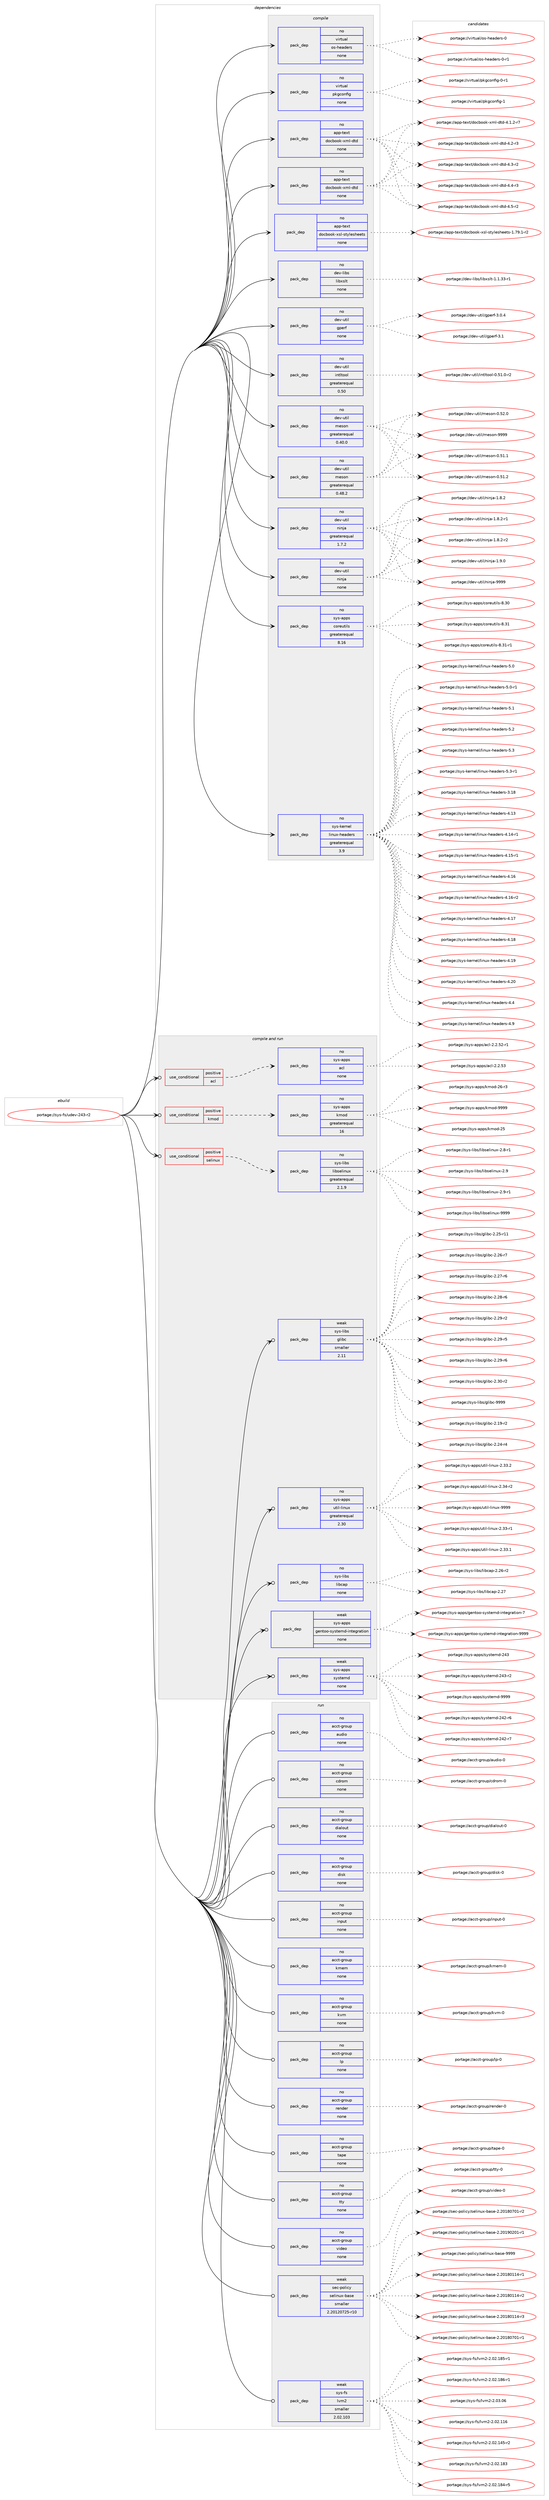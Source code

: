 digraph prolog {

# *************
# Graph options
# *************

newrank=true;
concentrate=true;
compound=true;
graph [rankdir=LR,fontname=Helvetica,fontsize=10,ranksep=1.5];#, ranksep=2.5, nodesep=0.2];
edge  [arrowhead=vee];
node  [fontname=Helvetica,fontsize=10];

# **********
# The ebuild
# **********

subgraph cluster_leftcol {
color=gray;
rank=same;
label=<<i>ebuild</i>>;
id [label="portage://sys-fs/udev-243-r2", color=red, width=4, href="../sys-fs/udev-243-r2.svg"];
}

# ****************
# The dependencies
# ****************

subgraph cluster_midcol {
color=gray;
label=<<i>dependencies</i>>;
subgraph cluster_compile {
fillcolor="#eeeeee";
style=filled;
label=<<i>compile</i>>;
subgraph pack316358 {
dependency426900 [label=<<TABLE BORDER="0" CELLBORDER="1" CELLSPACING="0" CELLPADDING="4" WIDTH="220"><TR><TD ROWSPAN="6" CELLPADDING="30">pack_dep</TD></TR><TR><TD WIDTH="110">no</TD></TR><TR><TD>app-text</TD></TR><TR><TD>docbook-xml-dtd</TD></TR><TR><TD>none</TD></TR><TR><TD></TD></TR></TABLE>>, shape=none, color=blue];
}
id:e -> dependency426900:w [weight=20,style="solid",arrowhead="vee"];
subgraph pack316359 {
dependency426901 [label=<<TABLE BORDER="0" CELLBORDER="1" CELLSPACING="0" CELLPADDING="4" WIDTH="220"><TR><TD ROWSPAN="6" CELLPADDING="30">pack_dep</TD></TR><TR><TD WIDTH="110">no</TD></TR><TR><TD>app-text</TD></TR><TR><TD>docbook-xml-dtd</TD></TR><TR><TD>none</TD></TR><TR><TD></TD></TR></TABLE>>, shape=none, color=blue];
}
id:e -> dependency426901:w [weight=20,style="solid",arrowhead="vee"];
subgraph pack316360 {
dependency426902 [label=<<TABLE BORDER="0" CELLBORDER="1" CELLSPACING="0" CELLPADDING="4" WIDTH="220"><TR><TD ROWSPAN="6" CELLPADDING="30">pack_dep</TD></TR><TR><TD WIDTH="110">no</TD></TR><TR><TD>app-text</TD></TR><TR><TD>docbook-xsl-stylesheets</TD></TR><TR><TD>none</TD></TR><TR><TD></TD></TR></TABLE>>, shape=none, color=blue];
}
id:e -> dependency426902:w [weight=20,style="solid",arrowhead="vee"];
subgraph pack316361 {
dependency426903 [label=<<TABLE BORDER="0" CELLBORDER="1" CELLSPACING="0" CELLPADDING="4" WIDTH="220"><TR><TD ROWSPAN="6" CELLPADDING="30">pack_dep</TD></TR><TR><TD WIDTH="110">no</TD></TR><TR><TD>dev-libs</TD></TR><TR><TD>libxslt</TD></TR><TR><TD>none</TD></TR><TR><TD></TD></TR></TABLE>>, shape=none, color=blue];
}
id:e -> dependency426903:w [weight=20,style="solid",arrowhead="vee"];
subgraph pack316362 {
dependency426904 [label=<<TABLE BORDER="0" CELLBORDER="1" CELLSPACING="0" CELLPADDING="4" WIDTH="220"><TR><TD ROWSPAN="6" CELLPADDING="30">pack_dep</TD></TR><TR><TD WIDTH="110">no</TD></TR><TR><TD>dev-util</TD></TR><TR><TD>gperf</TD></TR><TR><TD>none</TD></TR><TR><TD></TD></TR></TABLE>>, shape=none, color=blue];
}
id:e -> dependency426904:w [weight=20,style="solid",arrowhead="vee"];
subgraph pack316363 {
dependency426905 [label=<<TABLE BORDER="0" CELLBORDER="1" CELLSPACING="0" CELLPADDING="4" WIDTH="220"><TR><TD ROWSPAN="6" CELLPADDING="30">pack_dep</TD></TR><TR><TD WIDTH="110">no</TD></TR><TR><TD>dev-util</TD></TR><TR><TD>intltool</TD></TR><TR><TD>greaterequal</TD></TR><TR><TD>0.50</TD></TR></TABLE>>, shape=none, color=blue];
}
id:e -> dependency426905:w [weight=20,style="solid",arrowhead="vee"];
subgraph pack316364 {
dependency426906 [label=<<TABLE BORDER="0" CELLBORDER="1" CELLSPACING="0" CELLPADDING="4" WIDTH="220"><TR><TD ROWSPAN="6" CELLPADDING="30">pack_dep</TD></TR><TR><TD WIDTH="110">no</TD></TR><TR><TD>dev-util</TD></TR><TR><TD>meson</TD></TR><TR><TD>greaterequal</TD></TR><TR><TD>0.40.0</TD></TR></TABLE>>, shape=none, color=blue];
}
id:e -> dependency426906:w [weight=20,style="solid",arrowhead="vee"];
subgraph pack316365 {
dependency426907 [label=<<TABLE BORDER="0" CELLBORDER="1" CELLSPACING="0" CELLPADDING="4" WIDTH="220"><TR><TD ROWSPAN="6" CELLPADDING="30">pack_dep</TD></TR><TR><TD WIDTH="110">no</TD></TR><TR><TD>dev-util</TD></TR><TR><TD>meson</TD></TR><TR><TD>greaterequal</TD></TR><TR><TD>0.48.2</TD></TR></TABLE>>, shape=none, color=blue];
}
id:e -> dependency426907:w [weight=20,style="solid",arrowhead="vee"];
subgraph pack316366 {
dependency426908 [label=<<TABLE BORDER="0" CELLBORDER="1" CELLSPACING="0" CELLPADDING="4" WIDTH="220"><TR><TD ROWSPAN="6" CELLPADDING="30">pack_dep</TD></TR><TR><TD WIDTH="110">no</TD></TR><TR><TD>dev-util</TD></TR><TR><TD>ninja</TD></TR><TR><TD>greaterequal</TD></TR><TR><TD>1.7.2</TD></TR></TABLE>>, shape=none, color=blue];
}
id:e -> dependency426908:w [weight=20,style="solid",arrowhead="vee"];
subgraph pack316367 {
dependency426909 [label=<<TABLE BORDER="0" CELLBORDER="1" CELLSPACING="0" CELLPADDING="4" WIDTH="220"><TR><TD ROWSPAN="6" CELLPADDING="30">pack_dep</TD></TR><TR><TD WIDTH="110">no</TD></TR><TR><TD>dev-util</TD></TR><TR><TD>ninja</TD></TR><TR><TD>none</TD></TR><TR><TD></TD></TR></TABLE>>, shape=none, color=blue];
}
id:e -> dependency426909:w [weight=20,style="solid",arrowhead="vee"];
subgraph pack316368 {
dependency426910 [label=<<TABLE BORDER="0" CELLBORDER="1" CELLSPACING="0" CELLPADDING="4" WIDTH="220"><TR><TD ROWSPAN="6" CELLPADDING="30">pack_dep</TD></TR><TR><TD WIDTH="110">no</TD></TR><TR><TD>sys-apps</TD></TR><TR><TD>coreutils</TD></TR><TR><TD>greaterequal</TD></TR><TR><TD>8.16</TD></TR></TABLE>>, shape=none, color=blue];
}
id:e -> dependency426910:w [weight=20,style="solid",arrowhead="vee"];
subgraph pack316369 {
dependency426911 [label=<<TABLE BORDER="0" CELLBORDER="1" CELLSPACING="0" CELLPADDING="4" WIDTH="220"><TR><TD ROWSPAN="6" CELLPADDING="30">pack_dep</TD></TR><TR><TD WIDTH="110">no</TD></TR><TR><TD>sys-kernel</TD></TR><TR><TD>linux-headers</TD></TR><TR><TD>greaterequal</TD></TR><TR><TD>3.9</TD></TR></TABLE>>, shape=none, color=blue];
}
id:e -> dependency426911:w [weight=20,style="solid",arrowhead="vee"];
subgraph pack316370 {
dependency426912 [label=<<TABLE BORDER="0" CELLBORDER="1" CELLSPACING="0" CELLPADDING="4" WIDTH="220"><TR><TD ROWSPAN="6" CELLPADDING="30">pack_dep</TD></TR><TR><TD WIDTH="110">no</TD></TR><TR><TD>virtual</TD></TR><TR><TD>os-headers</TD></TR><TR><TD>none</TD></TR><TR><TD></TD></TR></TABLE>>, shape=none, color=blue];
}
id:e -> dependency426912:w [weight=20,style="solid",arrowhead="vee"];
subgraph pack316371 {
dependency426913 [label=<<TABLE BORDER="0" CELLBORDER="1" CELLSPACING="0" CELLPADDING="4" WIDTH="220"><TR><TD ROWSPAN="6" CELLPADDING="30">pack_dep</TD></TR><TR><TD WIDTH="110">no</TD></TR><TR><TD>virtual</TD></TR><TR><TD>pkgconfig</TD></TR><TR><TD>none</TD></TR><TR><TD></TD></TR></TABLE>>, shape=none, color=blue];
}
id:e -> dependency426913:w [weight=20,style="solid",arrowhead="vee"];
}
subgraph cluster_compileandrun {
fillcolor="#eeeeee";
style=filled;
label=<<i>compile and run</i>>;
subgraph cond103382 {
dependency426914 [label=<<TABLE BORDER="0" CELLBORDER="1" CELLSPACING="0" CELLPADDING="4"><TR><TD ROWSPAN="3" CELLPADDING="10">use_conditional</TD></TR><TR><TD>positive</TD></TR><TR><TD>acl</TD></TR></TABLE>>, shape=none, color=red];
subgraph pack316372 {
dependency426915 [label=<<TABLE BORDER="0" CELLBORDER="1" CELLSPACING="0" CELLPADDING="4" WIDTH="220"><TR><TD ROWSPAN="6" CELLPADDING="30">pack_dep</TD></TR><TR><TD WIDTH="110">no</TD></TR><TR><TD>sys-apps</TD></TR><TR><TD>acl</TD></TR><TR><TD>none</TD></TR><TR><TD></TD></TR></TABLE>>, shape=none, color=blue];
}
dependency426914:e -> dependency426915:w [weight=20,style="dashed",arrowhead="vee"];
}
id:e -> dependency426914:w [weight=20,style="solid",arrowhead="odotvee"];
subgraph cond103383 {
dependency426916 [label=<<TABLE BORDER="0" CELLBORDER="1" CELLSPACING="0" CELLPADDING="4"><TR><TD ROWSPAN="3" CELLPADDING="10">use_conditional</TD></TR><TR><TD>positive</TD></TR><TR><TD>kmod</TD></TR></TABLE>>, shape=none, color=red];
subgraph pack316373 {
dependency426917 [label=<<TABLE BORDER="0" CELLBORDER="1" CELLSPACING="0" CELLPADDING="4" WIDTH="220"><TR><TD ROWSPAN="6" CELLPADDING="30">pack_dep</TD></TR><TR><TD WIDTH="110">no</TD></TR><TR><TD>sys-apps</TD></TR><TR><TD>kmod</TD></TR><TR><TD>greaterequal</TD></TR><TR><TD>16</TD></TR></TABLE>>, shape=none, color=blue];
}
dependency426916:e -> dependency426917:w [weight=20,style="dashed",arrowhead="vee"];
}
id:e -> dependency426916:w [weight=20,style="solid",arrowhead="odotvee"];
subgraph cond103384 {
dependency426918 [label=<<TABLE BORDER="0" CELLBORDER="1" CELLSPACING="0" CELLPADDING="4"><TR><TD ROWSPAN="3" CELLPADDING="10">use_conditional</TD></TR><TR><TD>positive</TD></TR><TR><TD>selinux</TD></TR></TABLE>>, shape=none, color=red];
subgraph pack316374 {
dependency426919 [label=<<TABLE BORDER="0" CELLBORDER="1" CELLSPACING="0" CELLPADDING="4" WIDTH="220"><TR><TD ROWSPAN="6" CELLPADDING="30">pack_dep</TD></TR><TR><TD WIDTH="110">no</TD></TR><TR><TD>sys-libs</TD></TR><TR><TD>libselinux</TD></TR><TR><TD>greaterequal</TD></TR><TR><TD>2.1.9</TD></TR></TABLE>>, shape=none, color=blue];
}
dependency426918:e -> dependency426919:w [weight=20,style="dashed",arrowhead="vee"];
}
id:e -> dependency426918:w [weight=20,style="solid",arrowhead="odotvee"];
subgraph pack316375 {
dependency426920 [label=<<TABLE BORDER="0" CELLBORDER="1" CELLSPACING="0" CELLPADDING="4" WIDTH="220"><TR><TD ROWSPAN="6" CELLPADDING="30">pack_dep</TD></TR><TR><TD WIDTH="110">no</TD></TR><TR><TD>sys-apps</TD></TR><TR><TD>util-linux</TD></TR><TR><TD>greaterequal</TD></TR><TR><TD>2.30</TD></TR></TABLE>>, shape=none, color=blue];
}
id:e -> dependency426920:w [weight=20,style="solid",arrowhead="odotvee"];
subgraph pack316376 {
dependency426921 [label=<<TABLE BORDER="0" CELLBORDER="1" CELLSPACING="0" CELLPADDING="4" WIDTH="220"><TR><TD ROWSPAN="6" CELLPADDING="30">pack_dep</TD></TR><TR><TD WIDTH="110">no</TD></TR><TR><TD>sys-libs</TD></TR><TR><TD>libcap</TD></TR><TR><TD>none</TD></TR><TR><TD></TD></TR></TABLE>>, shape=none, color=blue];
}
id:e -> dependency426921:w [weight=20,style="solid",arrowhead="odotvee"];
subgraph pack316377 {
dependency426922 [label=<<TABLE BORDER="0" CELLBORDER="1" CELLSPACING="0" CELLPADDING="4" WIDTH="220"><TR><TD ROWSPAN="6" CELLPADDING="30">pack_dep</TD></TR><TR><TD WIDTH="110">weak</TD></TR><TR><TD>sys-apps</TD></TR><TR><TD>gentoo-systemd-integration</TD></TR><TR><TD>none</TD></TR><TR><TD></TD></TR></TABLE>>, shape=none, color=blue];
}
id:e -> dependency426922:w [weight=20,style="solid",arrowhead="odotvee"];
subgraph pack316378 {
dependency426923 [label=<<TABLE BORDER="0" CELLBORDER="1" CELLSPACING="0" CELLPADDING="4" WIDTH="220"><TR><TD ROWSPAN="6" CELLPADDING="30">pack_dep</TD></TR><TR><TD WIDTH="110">weak</TD></TR><TR><TD>sys-apps</TD></TR><TR><TD>systemd</TD></TR><TR><TD>none</TD></TR><TR><TD></TD></TR></TABLE>>, shape=none, color=blue];
}
id:e -> dependency426923:w [weight=20,style="solid",arrowhead="odotvee"];
subgraph pack316379 {
dependency426924 [label=<<TABLE BORDER="0" CELLBORDER="1" CELLSPACING="0" CELLPADDING="4" WIDTH="220"><TR><TD ROWSPAN="6" CELLPADDING="30">pack_dep</TD></TR><TR><TD WIDTH="110">weak</TD></TR><TR><TD>sys-libs</TD></TR><TR><TD>glibc</TD></TR><TR><TD>smaller</TD></TR><TR><TD>2.11</TD></TR></TABLE>>, shape=none, color=blue];
}
id:e -> dependency426924:w [weight=20,style="solid",arrowhead="odotvee"];
}
subgraph cluster_run {
fillcolor="#eeeeee";
style=filled;
label=<<i>run</i>>;
subgraph pack316380 {
dependency426925 [label=<<TABLE BORDER="0" CELLBORDER="1" CELLSPACING="0" CELLPADDING="4" WIDTH="220"><TR><TD ROWSPAN="6" CELLPADDING="30">pack_dep</TD></TR><TR><TD WIDTH="110">no</TD></TR><TR><TD>acct-group</TD></TR><TR><TD>audio</TD></TR><TR><TD>none</TD></TR><TR><TD></TD></TR></TABLE>>, shape=none, color=blue];
}
id:e -> dependency426925:w [weight=20,style="solid",arrowhead="odot"];
subgraph pack316381 {
dependency426926 [label=<<TABLE BORDER="0" CELLBORDER="1" CELLSPACING="0" CELLPADDING="4" WIDTH="220"><TR><TD ROWSPAN="6" CELLPADDING="30">pack_dep</TD></TR><TR><TD WIDTH="110">no</TD></TR><TR><TD>acct-group</TD></TR><TR><TD>cdrom</TD></TR><TR><TD>none</TD></TR><TR><TD></TD></TR></TABLE>>, shape=none, color=blue];
}
id:e -> dependency426926:w [weight=20,style="solid",arrowhead="odot"];
subgraph pack316382 {
dependency426927 [label=<<TABLE BORDER="0" CELLBORDER="1" CELLSPACING="0" CELLPADDING="4" WIDTH="220"><TR><TD ROWSPAN="6" CELLPADDING="30">pack_dep</TD></TR><TR><TD WIDTH="110">no</TD></TR><TR><TD>acct-group</TD></TR><TR><TD>dialout</TD></TR><TR><TD>none</TD></TR><TR><TD></TD></TR></TABLE>>, shape=none, color=blue];
}
id:e -> dependency426927:w [weight=20,style="solid",arrowhead="odot"];
subgraph pack316383 {
dependency426928 [label=<<TABLE BORDER="0" CELLBORDER="1" CELLSPACING="0" CELLPADDING="4" WIDTH="220"><TR><TD ROWSPAN="6" CELLPADDING="30">pack_dep</TD></TR><TR><TD WIDTH="110">no</TD></TR><TR><TD>acct-group</TD></TR><TR><TD>disk</TD></TR><TR><TD>none</TD></TR><TR><TD></TD></TR></TABLE>>, shape=none, color=blue];
}
id:e -> dependency426928:w [weight=20,style="solid",arrowhead="odot"];
subgraph pack316384 {
dependency426929 [label=<<TABLE BORDER="0" CELLBORDER="1" CELLSPACING="0" CELLPADDING="4" WIDTH="220"><TR><TD ROWSPAN="6" CELLPADDING="30">pack_dep</TD></TR><TR><TD WIDTH="110">no</TD></TR><TR><TD>acct-group</TD></TR><TR><TD>input</TD></TR><TR><TD>none</TD></TR><TR><TD></TD></TR></TABLE>>, shape=none, color=blue];
}
id:e -> dependency426929:w [weight=20,style="solid",arrowhead="odot"];
subgraph pack316385 {
dependency426930 [label=<<TABLE BORDER="0" CELLBORDER="1" CELLSPACING="0" CELLPADDING="4" WIDTH="220"><TR><TD ROWSPAN="6" CELLPADDING="30">pack_dep</TD></TR><TR><TD WIDTH="110">no</TD></TR><TR><TD>acct-group</TD></TR><TR><TD>kmem</TD></TR><TR><TD>none</TD></TR><TR><TD></TD></TR></TABLE>>, shape=none, color=blue];
}
id:e -> dependency426930:w [weight=20,style="solid",arrowhead="odot"];
subgraph pack316386 {
dependency426931 [label=<<TABLE BORDER="0" CELLBORDER="1" CELLSPACING="0" CELLPADDING="4" WIDTH="220"><TR><TD ROWSPAN="6" CELLPADDING="30">pack_dep</TD></TR><TR><TD WIDTH="110">no</TD></TR><TR><TD>acct-group</TD></TR><TR><TD>kvm</TD></TR><TR><TD>none</TD></TR><TR><TD></TD></TR></TABLE>>, shape=none, color=blue];
}
id:e -> dependency426931:w [weight=20,style="solid",arrowhead="odot"];
subgraph pack316387 {
dependency426932 [label=<<TABLE BORDER="0" CELLBORDER="1" CELLSPACING="0" CELLPADDING="4" WIDTH="220"><TR><TD ROWSPAN="6" CELLPADDING="30">pack_dep</TD></TR><TR><TD WIDTH="110">no</TD></TR><TR><TD>acct-group</TD></TR><TR><TD>lp</TD></TR><TR><TD>none</TD></TR><TR><TD></TD></TR></TABLE>>, shape=none, color=blue];
}
id:e -> dependency426932:w [weight=20,style="solid",arrowhead="odot"];
subgraph pack316388 {
dependency426933 [label=<<TABLE BORDER="0" CELLBORDER="1" CELLSPACING="0" CELLPADDING="4" WIDTH="220"><TR><TD ROWSPAN="6" CELLPADDING="30">pack_dep</TD></TR><TR><TD WIDTH="110">no</TD></TR><TR><TD>acct-group</TD></TR><TR><TD>render</TD></TR><TR><TD>none</TD></TR><TR><TD></TD></TR></TABLE>>, shape=none, color=blue];
}
id:e -> dependency426933:w [weight=20,style="solid",arrowhead="odot"];
subgraph pack316389 {
dependency426934 [label=<<TABLE BORDER="0" CELLBORDER="1" CELLSPACING="0" CELLPADDING="4" WIDTH="220"><TR><TD ROWSPAN="6" CELLPADDING="30">pack_dep</TD></TR><TR><TD WIDTH="110">no</TD></TR><TR><TD>acct-group</TD></TR><TR><TD>tape</TD></TR><TR><TD>none</TD></TR><TR><TD></TD></TR></TABLE>>, shape=none, color=blue];
}
id:e -> dependency426934:w [weight=20,style="solid",arrowhead="odot"];
subgraph pack316390 {
dependency426935 [label=<<TABLE BORDER="0" CELLBORDER="1" CELLSPACING="0" CELLPADDING="4" WIDTH="220"><TR><TD ROWSPAN="6" CELLPADDING="30">pack_dep</TD></TR><TR><TD WIDTH="110">no</TD></TR><TR><TD>acct-group</TD></TR><TR><TD>tty</TD></TR><TR><TD>none</TD></TR><TR><TD></TD></TR></TABLE>>, shape=none, color=blue];
}
id:e -> dependency426935:w [weight=20,style="solid",arrowhead="odot"];
subgraph pack316391 {
dependency426936 [label=<<TABLE BORDER="0" CELLBORDER="1" CELLSPACING="0" CELLPADDING="4" WIDTH="220"><TR><TD ROWSPAN="6" CELLPADDING="30">pack_dep</TD></TR><TR><TD WIDTH="110">no</TD></TR><TR><TD>acct-group</TD></TR><TR><TD>video</TD></TR><TR><TD>none</TD></TR><TR><TD></TD></TR></TABLE>>, shape=none, color=blue];
}
id:e -> dependency426936:w [weight=20,style="solid",arrowhead="odot"];
subgraph pack316392 {
dependency426937 [label=<<TABLE BORDER="0" CELLBORDER="1" CELLSPACING="0" CELLPADDING="4" WIDTH="220"><TR><TD ROWSPAN="6" CELLPADDING="30">pack_dep</TD></TR><TR><TD WIDTH="110">weak</TD></TR><TR><TD>sec-policy</TD></TR><TR><TD>selinux-base</TD></TR><TR><TD>smaller</TD></TR><TR><TD>2.20120725-r10</TD></TR></TABLE>>, shape=none, color=blue];
}
id:e -> dependency426937:w [weight=20,style="solid",arrowhead="odot"];
subgraph pack316393 {
dependency426938 [label=<<TABLE BORDER="0" CELLBORDER="1" CELLSPACING="0" CELLPADDING="4" WIDTH="220"><TR><TD ROWSPAN="6" CELLPADDING="30">pack_dep</TD></TR><TR><TD WIDTH="110">weak</TD></TR><TR><TD>sys-fs</TD></TR><TR><TD>lvm2</TD></TR><TR><TD>smaller</TD></TR><TR><TD>2.02.103</TD></TR></TABLE>>, shape=none, color=blue];
}
id:e -> dependency426938:w [weight=20,style="solid",arrowhead="odot"];
}
}

# **************
# The candidates
# **************

subgraph cluster_choices {
rank=same;
color=gray;
label=<<i>candidates</i>>;

subgraph choice316358 {
color=black;
nodesep=1;
choiceportage971121124511610112011647100111999811111110745120109108451001161004552464946504511455 [label="portage://app-text/docbook-xml-dtd-4.1.2-r7", color=red, width=4,href="../app-text/docbook-xml-dtd-4.1.2-r7.svg"];
choiceportage97112112451161011201164710011199981111111074512010910845100116100455246504511451 [label="portage://app-text/docbook-xml-dtd-4.2-r3", color=red, width=4,href="../app-text/docbook-xml-dtd-4.2-r3.svg"];
choiceportage97112112451161011201164710011199981111111074512010910845100116100455246514511450 [label="portage://app-text/docbook-xml-dtd-4.3-r2", color=red, width=4,href="../app-text/docbook-xml-dtd-4.3-r2.svg"];
choiceportage97112112451161011201164710011199981111111074512010910845100116100455246524511451 [label="portage://app-text/docbook-xml-dtd-4.4-r3", color=red, width=4,href="../app-text/docbook-xml-dtd-4.4-r3.svg"];
choiceportage97112112451161011201164710011199981111111074512010910845100116100455246534511450 [label="portage://app-text/docbook-xml-dtd-4.5-r2", color=red, width=4,href="../app-text/docbook-xml-dtd-4.5-r2.svg"];
dependency426900:e -> choiceportage971121124511610112011647100111999811111110745120109108451001161004552464946504511455:w [style=dotted,weight="100"];
dependency426900:e -> choiceportage97112112451161011201164710011199981111111074512010910845100116100455246504511451:w [style=dotted,weight="100"];
dependency426900:e -> choiceportage97112112451161011201164710011199981111111074512010910845100116100455246514511450:w [style=dotted,weight="100"];
dependency426900:e -> choiceportage97112112451161011201164710011199981111111074512010910845100116100455246524511451:w [style=dotted,weight="100"];
dependency426900:e -> choiceportage97112112451161011201164710011199981111111074512010910845100116100455246534511450:w [style=dotted,weight="100"];
}
subgraph choice316359 {
color=black;
nodesep=1;
choiceportage971121124511610112011647100111999811111110745120109108451001161004552464946504511455 [label="portage://app-text/docbook-xml-dtd-4.1.2-r7", color=red, width=4,href="../app-text/docbook-xml-dtd-4.1.2-r7.svg"];
choiceportage97112112451161011201164710011199981111111074512010910845100116100455246504511451 [label="portage://app-text/docbook-xml-dtd-4.2-r3", color=red, width=4,href="../app-text/docbook-xml-dtd-4.2-r3.svg"];
choiceportage97112112451161011201164710011199981111111074512010910845100116100455246514511450 [label="portage://app-text/docbook-xml-dtd-4.3-r2", color=red, width=4,href="../app-text/docbook-xml-dtd-4.3-r2.svg"];
choiceportage97112112451161011201164710011199981111111074512010910845100116100455246524511451 [label="portage://app-text/docbook-xml-dtd-4.4-r3", color=red, width=4,href="../app-text/docbook-xml-dtd-4.4-r3.svg"];
choiceportage97112112451161011201164710011199981111111074512010910845100116100455246534511450 [label="portage://app-text/docbook-xml-dtd-4.5-r2", color=red, width=4,href="../app-text/docbook-xml-dtd-4.5-r2.svg"];
dependency426901:e -> choiceportage971121124511610112011647100111999811111110745120109108451001161004552464946504511455:w [style=dotted,weight="100"];
dependency426901:e -> choiceportage97112112451161011201164710011199981111111074512010910845100116100455246504511451:w [style=dotted,weight="100"];
dependency426901:e -> choiceportage97112112451161011201164710011199981111111074512010910845100116100455246514511450:w [style=dotted,weight="100"];
dependency426901:e -> choiceportage97112112451161011201164710011199981111111074512010910845100116100455246524511451:w [style=dotted,weight="100"];
dependency426901:e -> choiceportage97112112451161011201164710011199981111111074512010910845100116100455246534511450:w [style=dotted,weight="100"];
}
subgraph choice316360 {
color=black;
nodesep=1;
choiceportage97112112451161011201164710011199981111111074512011510845115116121108101115104101101116115454946555746494511450 [label="portage://app-text/docbook-xsl-stylesheets-1.79.1-r2", color=red, width=4,href="../app-text/docbook-xsl-stylesheets-1.79.1-r2.svg"];
dependency426902:e -> choiceportage97112112451161011201164710011199981111111074512011510845115116121108101115104101101116115454946555746494511450:w [style=dotted,weight="100"];
}
subgraph choice316361 {
color=black;
nodesep=1;
choiceportage10010111845108105981154710810598120115108116454946494651514511449 [label="portage://dev-libs/libxslt-1.1.33-r1", color=red, width=4,href="../dev-libs/libxslt-1.1.33-r1.svg"];
dependency426903:e -> choiceportage10010111845108105981154710810598120115108116454946494651514511449:w [style=dotted,weight="100"];
}
subgraph choice316362 {
color=black;
nodesep=1;
choiceportage1001011184511711610510847103112101114102455146484652 [label="portage://dev-util/gperf-3.0.4", color=red, width=4,href="../dev-util/gperf-3.0.4.svg"];
choiceportage100101118451171161051084710311210111410245514649 [label="portage://dev-util/gperf-3.1", color=red, width=4,href="../dev-util/gperf-3.1.svg"];
dependency426904:e -> choiceportage1001011184511711610510847103112101114102455146484652:w [style=dotted,weight="100"];
dependency426904:e -> choiceportage100101118451171161051084710311210111410245514649:w [style=dotted,weight="100"];
}
subgraph choice316363 {
color=black;
nodesep=1;
choiceportage1001011184511711610510847105110116108116111111108454846534946484511450 [label="portage://dev-util/intltool-0.51.0-r2", color=red, width=4,href="../dev-util/intltool-0.51.0-r2.svg"];
dependency426905:e -> choiceportage1001011184511711610510847105110116108116111111108454846534946484511450:w [style=dotted,weight="100"];
}
subgraph choice316364 {
color=black;
nodesep=1;
choiceportage100101118451171161051084710910111511111045484653494649 [label="portage://dev-util/meson-0.51.1", color=red, width=4,href="../dev-util/meson-0.51.1.svg"];
choiceportage100101118451171161051084710910111511111045484653494650 [label="portage://dev-util/meson-0.51.2", color=red, width=4,href="../dev-util/meson-0.51.2.svg"];
choiceportage100101118451171161051084710910111511111045484653504648 [label="portage://dev-util/meson-0.52.0", color=red, width=4,href="../dev-util/meson-0.52.0.svg"];
choiceportage10010111845117116105108471091011151111104557575757 [label="portage://dev-util/meson-9999", color=red, width=4,href="../dev-util/meson-9999.svg"];
dependency426906:e -> choiceportage100101118451171161051084710910111511111045484653494649:w [style=dotted,weight="100"];
dependency426906:e -> choiceportage100101118451171161051084710910111511111045484653494650:w [style=dotted,weight="100"];
dependency426906:e -> choiceportage100101118451171161051084710910111511111045484653504648:w [style=dotted,weight="100"];
dependency426906:e -> choiceportage10010111845117116105108471091011151111104557575757:w [style=dotted,weight="100"];
}
subgraph choice316365 {
color=black;
nodesep=1;
choiceportage100101118451171161051084710910111511111045484653494649 [label="portage://dev-util/meson-0.51.1", color=red, width=4,href="../dev-util/meson-0.51.1.svg"];
choiceportage100101118451171161051084710910111511111045484653494650 [label="portage://dev-util/meson-0.51.2", color=red, width=4,href="../dev-util/meson-0.51.2.svg"];
choiceportage100101118451171161051084710910111511111045484653504648 [label="portage://dev-util/meson-0.52.0", color=red, width=4,href="../dev-util/meson-0.52.0.svg"];
choiceportage10010111845117116105108471091011151111104557575757 [label="portage://dev-util/meson-9999", color=red, width=4,href="../dev-util/meson-9999.svg"];
dependency426907:e -> choiceportage100101118451171161051084710910111511111045484653494649:w [style=dotted,weight="100"];
dependency426907:e -> choiceportage100101118451171161051084710910111511111045484653494650:w [style=dotted,weight="100"];
dependency426907:e -> choiceportage100101118451171161051084710910111511111045484653504648:w [style=dotted,weight="100"];
dependency426907:e -> choiceportage10010111845117116105108471091011151111104557575757:w [style=dotted,weight="100"];
}
subgraph choice316366 {
color=black;
nodesep=1;
choiceportage100101118451171161051084711010511010697454946564650 [label="portage://dev-util/ninja-1.8.2", color=red, width=4,href="../dev-util/ninja-1.8.2.svg"];
choiceportage1001011184511711610510847110105110106974549465646504511449 [label="portage://dev-util/ninja-1.8.2-r1", color=red, width=4,href="../dev-util/ninja-1.8.2-r1.svg"];
choiceportage1001011184511711610510847110105110106974549465646504511450 [label="portage://dev-util/ninja-1.8.2-r2", color=red, width=4,href="../dev-util/ninja-1.8.2-r2.svg"];
choiceportage100101118451171161051084711010511010697454946574648 [label="portage://dev-util/ninja-1.9.0", color=red, width=4,href="../dev-util/ninja-1.9.0.svg"];
choiceportage1001011184511711610510847110105110106974557575757 [label="portage://dev-util/ninja-9999", color=red, width=4,href="../dev-util/ninja-9999.svg"];
dependency426908:e -> choiceportage100101118451171161051084711010511010697454946564650:w [style=dotted,weight="100"];
dependency426908:e -> choiceportage1001011184511711610510847110105110106974549465646504511449:w [style=dotted,weight="100"];
dependency426908:e -> choiceportage1001011184511711610510847110105110106974549465646504511450:w [style=dotted,weight="100"];
dependency426908:e -> choiceportage100101118451171161051084711010511010697454946574648:w [style=dotted,weight="100"];
dependency426908:e -> choiceportage1001011184511711610510847110105110106974557575757:w [style=dotted,weight="100"];
}
subgraph choice316367 {
color=black;
nodesep=1;
choiceportage100101118451171161051084711010511010697454946564650 [label="portage://dev-util/ninja-1.8.2", color=red, width=4,href="../dev-util/ninja-1.8.2.svg"];
choiceportage1001011184511711610510847110105110106974549465646504511449 [label="portage://dev-util/ninja-1.8.2-r1", color=red, width=4,href="../dev-util/ninja-1.8.2-r1.svg"];
choiceportage1001011184511711610510847110105110106974549465646504511450 [label="portage://dev-util/ninja-1.8.2-r2", color=red, width=4,href="../dev-util/ninja-1.8.2-r2.svg"];
choiceportage100101118451171161051084711010511010697454946574648 [label="portage://dev-util/ninja-1.9.0", color=red, width=4,href="../dev-util/ninja-1.9.0.svg"];
choiceportage1001011184511711610510847110105110106974557575757 [label="portage://dev-util/ninja-9999", color=red, width=4,href="../dev-util/ninja-9999.svg"];
dependency426909:e -> choiceportage100101118451171161051084711010511010697454946564650:w [style=dotted,weight="100"];
dependency426909:e -> choiceportage1001011184511711610510847110105110106974549465646504511449:w [style=dotted,weight="100"];
dependency426909:e -> choiceportage1001011184511711610510847110105110106974549465646504511450:w [style=dotted,weight="100"];
dependency426909:e -> choiceportage100101118451171161051084711010511010697454946574648:w [style=dotted,weight="100"];
dependency426909:e -> choiceportage1001011184511711610510847110105110106974557575757:w [style=dotted,weight="100"];
}
subgraph choice316368 {
color=black;
nodesep=1;
choiceportage115121115459711211211547991111141011171161051081154556465148 [label="portage://sys-apps/coreutils-8.30", color=red, width=4,href="../sys-apps/coreutils-8.30.svg"];
choiceportage115121115459711211211547991111141011171161051081154556465149 [label="portage://sys-apps/coreutils-8.31", color=red, width=4,href="../sys-apps/coreutils-8.31.svg"];
choiceportage1151211154597112112115479911111410111711610510811545564651494511449 [label="portage://sys-apps/coreutils-8.31-r1", color=red, width=4,href="../sys-apps/coreutils-8.31-r1.svg"];
dependency426910:e -> choiceportage115121115459711211211547991111141011171161051081154556465148:w [style=dotted,weight="100"];
dependency426910:e -> choiceportage115121115459711211211547991111141011171161051081154556465149:w [style=dotted,weight="100"];
dependency426910:e -> choiceportage1151211154597112112115479911111410111711610510811545564651494511449:w [style=dotted,weight="100"];
}
subgraph choice316369 {
color=black;
nodesep=1;
choiceportage115121115451071011141101011084710810511011712045104101971001011141154551464956 [label="portage://sys-kernel/linux-headers-3.18", color=red, width=4,href="../sys-kernel/linux-headers-3.18.svg"];
choiceportage115121115451071011141101011084710810511011712045104101971001011141154552464951 [label="portage://sys-kernel/linux-headers-4.13", color=red, width=4,href="../sys-kernel/linux-headers-4.13.svg"];
choiceportage1151211154510710111411010110847108105110117120451041019710010111411545524649524511449 [label="portage://sys-kernel/linux-headers-4.14-r1", color=red, width=4,href="../sys-kernel/linux-headers-4.14-r1.svg"];
choiceportage1151211154510710111411010110847108105110117120451041019710010111411545524649534511449 [label="portage://sys-kernel/linux-headers-4.15-r1", color=red, width=4,href="../sys-kernel/linux-headers-4.15-r1.svg"];
choiceportage115121115451071011141101011084710810511011712045104101971001011141154552464954 [label="portage://sys-kernel/linux-headers-4.16", color=red, width=4,href="../sys-kernel/linux-headers-4.16.svg"];
choiceportage1151211154510710111411010110847108105110117120451041019710010111411545524649544511450 [label="portage://sys-kernel/linux-headers-4.16-r2", color=red, width=4,href="../sys-kernel/linux-headers-4.16-r2.svg"];
choiceportage115121115451071011141101011084710810511011712045104101971001011141154552464955 [label="portage://sys-kernel/linux-headers-4.17", color=red, width=4,href="../sys-kernel/linux-headers-4.17.svg"];
choiceportage115121115451071011141101011084710810511011712045104101971001011141154552464956 [label="portage://sys-kernel/linux-headers-4.18", color=red, width=4,href="../sys-kernel/linux-headers-4.18.svg"];
choiceportage115121115451071011141101011084710810511011712045104101971001011141154552464957 [label="portage://sys-kernel/linux-headers-4.19", color=red, width=4,href="../sys-kernel/linux-headers-4.19.svg"];
choiceportage115121115451071011141101011084710810511011712045104101971001011141154552465048 [label="portage://sys-kernel/linux-headers-4.20", color=red, width=4,href="../sys-kernel/linux-headers-4.20.svg"];
choiceportage1151211154510710111411010110847108105110117120451041019710010111411545524652 [label="portage://sys-kernel/linux-headers-4.4", color=red, width=4,href="../sys-kernel/linux-headers-4.4.svg"];
choiceportage1151211154510710111411010110847108105110117120451041019710010111411545524657 [label="portage://sys-kernel/linux-headers-4.9", color=red, width=4,href="../sys-kernel/linux-headers-4.9.svg"];
choiceportage1151211154510710111411010110847108105110117120451041019710010111411545534648 [label="portage://sys-kernel/linux-headers-5.0", color=red, width=4,href="../sys-kernel/linux-headers-5.0.svg"];
choiceportage11512111545107101114110101108471081051101171204510410197100101114115455346484511449 [label="portage://sys-kernel/linux-headers-5.0-r1", color=red, width=4,href="../sys-kernel/linux-headers-5.0-r1.svg"];
choiceportage1151211154510710111411010110847108105110117120451041019710010111411545534649 [label="portage://sys-kernel/linux-headers-5.1", color=red, width=4,href="../sys-kernel/linux-headers-5.1.svg"];
choiceportage1151211154510710111411010110847108105110117120451041019710010111411545534650 [label="portage://sys-kernel/linux-headers-5.2", color=red, width=4,href="../sys-kernel/linux-headers-5.2.svg"];
choiceportage1151211154510710111411010110847108105110117120451041019710010111411545534651 [label="portage://sys-kernel/linux-headers-5.3", color=red, width=4,href="../sys-kernel/linux-headers-5.3.svg"];
choiceportage11512111545107101114110101108471081051101171204510410197100101114115455346514511449 [label="portage://sys-kernel/linux-headers-5.3-r1", color=red, width=4,href="../sys-kernel/linux-headers-5.3-r1.svg"];
dependency426911:e -> choiceportage115121115451071011141101011084710810511011712045104101971001011141154551464956:w [style=dotted,weight="100"];
dependency426911:e -> choiceportage115121115451071011141101011084710810511011712045104101971001011141154552464951:w [style=dotted,weight="100"];
dependency426911:e -> choiceportage1151211154510710111411010110847108105110117120451041019710010111411545524649524511449:w [style=dotted,weight="100"];
dependency426911:e -> choiceportage1151211154510710111411010110847108105110117120451041019710010111411545524649534511449:w [style=dotted,weight="100"];
dependency426911:e -> choiceportage115121115451071011141101011084710810511011712045104101971001011141154552464954:w [style=dotted,weight="100"];
dependency426911:e -> choiceportage1151211154510710111411010110847108105110117120451041019710010111411545524649544511450:w [style=dotted,weight="100"];
dependency426911:e -> choiceportage115121115451071011141101011084710810511011712045104101971001011141154552464955:w [style=dotted,weight="100"];
dependency426911:e -> choiceportage115121115451071011141101011084710810511011712045104101971001011141154552464956:w [style=dotted,weight="100"];
dependency426911:e -> choiceportage115121115451071011141101011084710810511011712045104101971001011141154552464957:w [style=dotted,weight="100"];
dependency426911:e -> choiceportage115121115451071011141101011084710810511011712045104101971001011141154552465048:w [style=dotted,weight="100"];
dependency426911:e -> choiceportage1151211154510710111411010110847108105110117120451041019710010111411545524652:w [style=dotted,weight="100"];
dependency426911:e -> choiceportage1151211154510710111411010110847108105110117120451041019710010111411545524657:w [style=dotted,weight="100"];
dependency426911:e -> choiceportage1151211154510710111411010110847108105110117120451041019710010111411545534648:w [style=dotted,weight="100"];
dependency426911:e -> choiceportage11512111545107101114110101108471081051101171204510410197100101114115455346484511449:w [style=dotted,weight="100"];
dependency426911:e -> choiceportage1151211154510710111411010110847108105110117120451041019710010111411545534649:w [style=dotted,weight="100"];
dependency426911:e -> choiceportage1151211154510710111411010110847108105110117120451041019710010111411545534650:w [style=dotted,weight="100"];
dependency426911:e -> choiceportage1151211154510710111411010110847108105110117120451041019710010111411545534651:w [style=dotted,weight="100"];
dependency426911:e -> choiceportage11512111545107101114110101108471081051101171204510410197100101114115455346514511449:w [style=dotted,weight="100"];
}
subgraph choice316370 {
color=black;
nodesep=1;
choiceportage118105114116117971084711111545104101971001011141154548 [label="portage://virtual/os-headers-0", color=red, width=4,href="../virtual/os-headers-0.svg"];
choiceportage1181051141161179710847111115451041019710010111411545484511449 [label="portage://virtual/os-headers-0-r1", color=red, width=4,href="../virtual/os-headers-0-r1.svg"];
dependency426912:e -> choiceportage118105114116117971084711111545104101971001011141154548:w [style=dotted,weight="100"];
dependency426912:e -> choiceportage1181051141161179710847111115451041019710010111411545484511449:w [style=dotted,weight="100"];
}
subgraph choice316371 {
color=black;
nodesep=1;
choiceportage11810511411611797108471121071039911111010210510345484511449 [label="portage://virtual/pkgconfig-0-r1", color=red, width=4,href="../virtual/pkgconfig-0-r1.svg"];
choiceportage1181051141161179710847112107103991111101021051034549 [label="portage://virtual/pkgconfig-1", color=red, width=4,href="../virtual/pkgconfig-1.svg"];
dependency426913:e -> choiceportage11810511411611797108471121071039911111010210510345484511449:w [style=dotted,weight="100"];
dependency426913:e -> choiceportage1181051141161179710847112107103991111101021051034549:w [style=dotted,weight="100"];
}
subgraph choice316372 {
color=black;
nodesep=1;
choiceportage1151211154597112112115479799108455046504653504511449 [label="portage://sys-apps/acl-2.2.52-r1", color=red, width=4,href="../sys-apps/acl-2.2.52-r1.svg"];
choiceportage115121115459711211211547979910845504650465351 [label="portage://sys-apps/acl-2.2.53", color=red, width=4,href="../sys-apps/acl-2.2.53.svg"];
dependency426915:e -> choiceportage1151211154597112112115479799108455046504653504511449:w [style=dotted,weight="100"];
dependency426915:e -> choiceportage115121115459711211211547979910845504650465351:w [style=dotted,weight="100"];
}
subgraph choice316373 {
color=black;
nodesep=1;
choiceportage115121115459711211211547107109111100455053 [label="portage://sys-apps/kmod-25", color=red, width=4,href="../sys-apps/kmod-25.svg"];
choiceportage1151211154597112112115471071091111004550544511451 [label="portage://sys-apps/kmod-26-r3", color=red, width=4,href="../sys-apps/kmod-26-r3.svg"];
choiceportage1151211154597112112115471071091111004557575757 [label="portage://sys-apps/kmod-9999", color=red, width=4,href="../sys-apps/kmod-9999.svg"];
dependency426917:e -> choiceportage115121115459711211211547107109111100455053:w [style=dotted,weight="100"];
dependency426917:e -> choiceportage1151211154597112112115471071091111004550544511451:w [style=dotted,weight="100"];
dependency426917:e -> choiceportage1151211154597112112115471071091111004557575757:w [style=dotted,weight="100"];
}
subgraph choice316374 {
color=black;
nodesep=1;
choiceportage11512111545108105981154710810598115101108105110117120455046564511449 [label="portage://sys-libs/libselinux-2.8-r1", color=red, width=4,href="../sys-libs/libselinux-2.8-r1.svg"];
choiceportage1151211154510810598115471081059811510110810511011712045504657 [label="portage://sys-libs/libselinux-2.9", color=red, width=4,href="../sys-libs/libselinux-2.9.svg"];
choiceportage11512111545108105981154710810598115101108105110117120455046574511449 [label="portage://sys-libs/libselinux-2.9-r1", color=red, width=4,href="../sys-libs/libselinux-2.9-r1.svg"];
choiceportage115121115451081059811547108105981151011081051101171204557575757 [label="portage://sys-libs/libselinux-9999", color=red, width=4,href="../sys-libs/libselinux-9999.svg"];
dependency426919:e -> choiceportage11512111545108105981154710810598115101108105110117120455046564511449:w [style=dotted,weight="100"];
dependency426919:e -> choiceportage1151211154510810598115471081059811510110810511011712045504657:w [style=dotted,weight="100"];
dependency426919:e -> choiceportage11512111545108105981154710810598115101108105110117120455046574511449:w [style=dotted,weight="100"];
dependency426919:e -> choiceportage115121115451081059811547108105981151011081051101171204557575757:w [style=dotted,weight="100"];
}
subgraph choice316375 {
color=black;
nodesep=1;
choiceportage1151211154597112112115471171161051084510810511011712045504651514511449 [label="portage://sys-apps/util-linux-2.33-r1", color=red, width=4,href="../sys-apps/util-linux-2.33-r1.svg"];
choiceportage1151211154597112112115471171161051084510810511011712045504651514649 [label="portage://sys-apps/util-linux-2.33.1", color=red, width=4,href="../sys-apps/util-linux-2.33.1.svg"];
choiceportage1151211154597112112115471171161051084510810511011712045504651514650 [label="portage://sys-apps/util-linux-2.33.2", color=red, width=4,href="../sys-apps/util-linux-2.33.2.svg"];
choiceportage1151211154597112112115471171161051084510810511011712045504651524511450 [label="portage://sys-apps/util-linux-2.34-r2", color=red, width=4,href="../sys-apps/util-linux-2.34-r2.svg"];
choiceportage115121115459711211211547117116105108451081051101171204557575757 [label="portage://sys-apps/util-linux-9999", color=red, width=4,href="../sys-apps/util-linux-9999.svg"];
dependency426920:e -> choiceportage1151211154597112112115471171161051084510810511011712045504651514511449:w [style=dotted,weight="100"];
dependency426920:e -> choiceportage1151211154597112112115471171161051084510810511011712045504651514649:w [style=dotted,weight="100"];
dependency426920:e -> choiceportage1151211154597112112115471171161051084510810511011712045504651514650:w [style=dotted,weight="100"];
dependency426920:e -> choiceportage1151211154597112112115471171161051084510810511011712045504651524511450:w [style=dotted,weight="100"];
dependency426920:e -> choiceportage115121115459711211211547117116105108451081051101171204557575757:w [style=dotted,weight="100"];
}
subgraph choice316376 {
color=black;
nodesep=1;
choiceportage11512111545108105981154710810598999711245504650544511450 [label="portage://sys-libs/libcap-2.26-r2", color=red, width=4,href="../sys-libs/libcap-2.26-r2.svg"];
choiceportage1151211154510810598115471081059899971124550465055 [label="portage://sys-libs/libcap-2.27", color=red, width=4,href="../sys-libs/libcap-2.27.svg"];
dependency426921:e -> choiceportage11512111545108105981154710810598999711245504650544511450:w [style=dotted,weight="100"];
dependency426921:e -> choiceportage1151211154510810598115471081059899971124550465055:w [style=dotted,weight="100"];
}
subgraph choice316377 {
color=black;
nodesep=1;
choiceportage1151211154597112112115471031011101161111114511512111511610110910045105110116101103114971161051111104555 [label="portage://sys-apps/gentoo-systemd-integration-7", color=red, width=4,href="../sys-apps/gentoo-systemd-integration-7.svg"];
choiceportage1151211154597112112115471031011101161111114511512111511610110910045105110116101103114971161051111104557575757 [label="portage://sys-apps/gentoo-systemd-integration-9999", color=red, width=4,href="../sys-apps/gentoo-systemd-integration-9999.svg"];
dependency426922:e -> choiceportage1151211154597112112115471031011101161111114511512111511610110910045105110116101103114971161051111104555:w [style=dotted,weight="100"];
dependency426922:e -> choiceportage1151211154597112112115471031011101161111114511512111511610110910045105110116101103114971161051111104557575757:w [style=dotted,weight="100"];
}
subgraph choice316378 {
color=black;
nodesep=1;
choiceportage115121115459711211211547115121115116101109100455052504511454 [label="portage://sys-apps/systemd-242-r6", color=red, width=4,href="../sys-apps/systemd-242-r6.svg"];
choiceportage115121115459711211211547115121115116101109100455052504511455 [label="portage://sys-apps/systemd-242-r7", color=red, width=4,href="../sys-apps/systemd-242-r7.svg"];
choiceportage11512111545971121121154711512111511610110910045505251 [label="portage://sys-apps/systemd-243", color=red, width=4,href="../sys-apps/systemd-243.svg"];
choiceportage115121115459711211211547115121115116101109100455052514511450 [label="portage://sys-apps/systemd-243-r2", color=red, width=4,href="../sys-apps/systemd-243-r2.svg"];
choiceportage1151211154597112112115471151211151161011091004557575757 [label="portage://sys-apps/systemd-9999", color=red, width=4,href="../sys-apps/systemd-9999.svg"];
dependency426923:e -> choiceportage115121115459711211211547115121115116101109100455052504511454:w [style=dotted,weight="100"];
dependency426923:e -> choiceportage115121115459711211211547115121115116101109100455052504511455:w [style=dotted,weight="100"];
dependency426923:e -> choiceportage11512111545971121121154711512111511610110910045505251:w [style=dotted,weight="100"];
dependency426923:e -> choiceportage115121115459711211211547115121115116101109100455052514511450:w [style=dotted,weight="100"];
dependency426923:e -> choiceportage1151211154597112112115471151211151161011091004557575757:w [style=dotted,weight="100"];
}
subgraph choice316379 {
color=black;
nodesep=1;
choiceportage115121115451081059811547103108105989945504649574511450 [label="portage://sys-libs/glibc-2.19-r2", color=red, width=4,href="../sys-libs/glibc-2.19-r2.svg"];
choiceportage115121115451081059811547103108105989945504650524511452 [label="portage://sys-libs/glibc-2.24-r4", color=red, width=4,href="../sys-libs/glibc-2.24-r4.svg"];
choiceportage11512111545108105981154710310810598994550465053451144949 [label="portage://sys-libs/glibc-2.25-r11", color=red, width=4,href="../sys-libs/glibc-2.25-r11.svg"];
choiceportage115121115451081059811547103108105989945504650544511455 [label="portage://sys-libs/glibc-2.26-r7", color=red, width=4,href="../sys-libs/glibc-2.26-r7.svg"];
choiceportage115121115451081059811547103108105989945504650554511454 [label="portage://sys-libs/glibc-2.27-r6", color=red, width=4,href="../sys-libs/glibc-2.27-r6.svg"];
choiceportage115121115451081059811547103108105989945504650564511454 [label="portage://sys-libs/glibc-2.28-r6", color=red, width=4,href="../sys-libs/glibc-2.28-r6.svg"];
choiceportage115121115451081059811547103108105989945504650574511450 [label="portage://sys-libs/glibc-2.29-r2", color=red, width=4,href="../sys-libs/glibc-2.29-r2.svg"];
choiceportage115121115451081059811547103108105989945504650574511453 [label="portage://sys-libs/glibc-2.29-r5", color=red, width=4,href="../sys-libs/glibc-2.29-r5.svg"];
choiceportage115121115451081059811547103108105989945504650574511454 [label="portage://sys-libs/glibc-2.29-r6", color=red, width=4,href="../sys-libs/glibc-2.29-r6.svg"];
choiceportage115121115451081059811547103108105989945504651484511450 [label="portage://sys-libs/glibc-2.30-r2", color=red, width=4,href="../sys-libs/glibc-2.30-r2.svg"];
choiceportage11512111545108105981154710310810598994557575757 [label="portage://sys-libs/glibc-9999", color=red, width=4,href="../sys-libs/glibc-9999.svg"];
dependency426924:e -> choiceportage115121115451081059811547103108105989945504649574511450:w [style=dotted,weight="100"];
dependency426924:e -> choiceportage115121115451081059811547103108105989945504650524511452:w [style=dotted,weight="100"];
dependency426924:e -> choiceportage11512111545108105981154710310810598994550465053451144949:w [style=dotted,weight="100"];
dependency426924:e -> choiceportage115121115451081059811547103108105989945504650544511455:w [style=dotted,weight="100"];
dependency426924:e -> choiceportage115121115451081059811547103108105989945504650554511454:w [style=dotted,weight="100"];
dependency426924:e -> choiceportage115121115451081059811547103108105989945504650564511454:w [style=dotted,weight="100"];
dependency426924:e -> choiceportage115121115451081059811547103108105989945504650574511450:w [style=dotted,weight="100"];
dependency426924:e -> choiceportage115121115451081059811547103108105989945504650574511453:w [style=dotted,weight="100"];
dependency426924:e -> choiceportage115121115451081059811547103108105989945504650574511454:w [style=dotted,weight="100"];
dependency426924:e -> choiceportage115121115451081059811547103108105989945504651484511450:w [style=dotted,weight="100"];
dependency426924:e -> choiceportage11512111545108105981154710310810598994557575757:w [style=dotted,weight="100"];
}
subgraph choice316380 {
color=black;
nodesep=1;
choiceportage9799991164510311411111711247971171001051114548 [label="portage://acct-group/audio-0", color=red, width=4,href="../acct-group/audio-0.svg"];
dependency426925:e -> choiceportage9799991164510311411111711247971171001051114548:w [style=dotted,weight="100"];
}
subgraph choice316381 {
color=black;
nodesep=1;
choiceportage9799991164510311411111711247991001141111094548 [label="portage://acct-group/cdrom-0", color=red, width=4,href="../acct-group/cdrom-0.svg"];
dependency426926:e -> choiceportage9799991164510311411111711247991001141111094548:w [style=dotted,weight="100"];
}
subgraph choice316382 {
color=black;
nodesep=1;
choiceportage9799991164510311411111711247100105971081111171164548 [label="portage://acct-group/dialout-0", color=red, width=4,href="../acct-group/dialout-0.svg"];
dependency426927:e -> choiceportage9799991164510311411111711247100105971081111171164548:w [style=dotted,weight="100"];
}
subgraph choice316383 {
color=black;
nodesep=1;
choiceportage97999911645103114111117112471001051151074548 [label="portage://acct-group/disk-0", color=red, width=4,href="../acct-group/disk-0.svg"];
dependency426928:e -> choiceportage97999911645103114111117112471001051151074548:w [style=dotted,weight="100"];
}
subgraph choice316384 {
color=black;
nodesep=1;
choiceportage97999911645103114111117112471051101121171164548 [label="portage://acct-group/input-0", color=red, width=4,href="../acct-group/input-0.svg"];
dependency426929:e -> choiceportage97999911645103114111117112471051101121171164548:w [style=dotted,weight="100"];
}
subgraph choice316385 {
color=black;
nodesep=1;
choiceportage97999911645103114111117112471071091011094548 [label="portage://acct-group/kmem-0", color=red, width=4,href="../acct-group/kmem-0.svg"];
dependency426930:e -> choiceportage97999911645103114111117112471071091011094548:w [style=dotted,weight="100"];
}
subgraph choice316386 {
color=black;
nodesep=1;
choiceportage97999911645103114111117112471071181094548 [label="portage://acct-group/kvm-0", color=red, width=4,href="../acct-group/kvm-0.svg"];
dependency426931:e -> choiceportage97999911645103114111117112471071181094548:w [style=dotted,weight="100"];
}
subgraph choice316387 {
color=black;
nodesep=1;
choiceportage97999911645103114111117112471081124548 [label="portage://acct-group/lp-0", color=red, width=4,href="../acct-group/lp-0.svg"];
dependency426932:e -> choiceportage97999911645103114111117112471081124548:w [style=dotted,weight="100"];
}
subgraph choice316388 {
color=black;
nodesep=1;
choiceportage97999911645103114111117112471141011101001011144548 [label="portage://acct-group/render-0", color=red, width=4,href="../acct-group/render-0.svg"];
dependency426933:e -> choiceportage97999911645103114111117112471141011101001011144548:w [style=dotted,weight="100"];
}
subgraph choice316389 {
color=black;
nodesep=1;
choiceportage9799991164510311411111711247116971121014548 [label="portage://acct-group/tape-0", color=red, width=4,href="../acct-group/tape-0.svg"];
dependency426934:e -> choiceportage9799991164510311411111711247116971121014548:w [style=dotted,weight="100"];
}
subgraph choice316390 {
color=black;
nodesep=1;
choiceportage97999911645103114111117112471161161214548 [label="portage://acct-group/tty-0", color=red, width=4,href="../acct-group/tty-0.svg"];
dependency426935:e -> choiceportage97999911645103114111117112471161161214548:w [style=dotted,weight="100"];
}
subgraph choice316391 {
color=black;
nodesep=1;
choiceportage97999911645103114111117112471181051001011114548 [label="portage://acct-group/video-0", color=red, width=4,href="../acct-group/video-0.svg"];
dependency426936:e -> choiceportage97999911645103114111117112471181051001011114548:w [style=dotted,weight="100"];
}
subgraph choice316392 {
color=black;
nodesep=1;
choiceportage1151019945112111108105991214711510110810511011712045989711510145504650484956484949524511449 [label="portage://sec-policy/selinux-base-2.20180114-r1", color=red, width=4,href="../sec-policy/selinux-base-2.20180114-r1.svg"];
choiceportage1151019945112111108105991214711510110810511011712045989711510145504650484956484949524511450 [label="portage://sec-policy/selinux-base-2.20180114-r2", color=red, width=4,href="../sec-policy/selinux-base-2.20180114-r2.svg"];
choiceportage1151019945112111108105991214711510110810511011712045989711510145504650484956484949524511451 [label="portage://sec-policy/selinux-base-2.20180114-r3", color=red, width=4,href="../sec-policy/selinux-base-2.20180114-r3.svg"];
choiceportage1151019945112111108105991214711510110810511011712045989711510145504650484956485548494511449 [label="portage://sec-policy/selinux-base-2.20180701-r1", color=red, width=4,href="../sec-policy/selinux-base-2.20180701-r1.svg"];
choiceportage1151019945112111108105991214711510110810511011712045989711510145504650484956485548494511450 [label="portage://sec-policy/selinux-base-2.20180701-r2", color=red, width=4,href="../sec-policy/selinux-base-2.20180701-r2.svg"];
choiceportage1151019945112111108105991214711510110810511011712045989711510145504650484957485048494511449 [label="portage://sec-policy/selinux-base-2.20190201-r1", color=red, width=4,href="../sec-policy/selinux-base-2.20190201-r1.svg"];
choiceportage115101994511211110810599121471151011081051101171204598971151014557575757 [label="portage://sec-policy/selinux-base-9999", color=red, width=4,href="../sec-policy/selinux-base-9999.svg"];
dependency426937:e -> choiceportage1151019945112111108105991214711510110810511011712045989711510145504650484956484949524511449:w [style=dotted,weight="100"];
dependency426937:e -> choiceportage1151019945112111108105991214711510110810511011712045989711510145504650484956484949524511450:w [style=dotted,weight="100"];
dependency426937:e -> choiceportage1151019945112111108105991214711510110810511011712045989711510145504650484956484949524511451:w [style=dotted,weight="100"];
dependency426937:e -> choiceportage1151019945112111108105991214711510110810511011712045989711510145504650484956485548494511449:w [style=dotted,weight="100"];
dependency426937:e -> choiceportage1151019945112111108105991214711510110810511011712045989711510145504650484956485548494511450:w [style=dotted,weight="100"];
dependency426937:e -> choiceportage1151019945112111108105991214711510110810511011712045989711510145504650484957485048494511449:w [style=dotted,weight="100"];
dependency426937:e -> choiceportage115101994511211110810599121471151011081051101171204598971151014557575757:w [style=dotted,weight="100"];
}
subgraph choice316393 {
color=black;
nodesep=1;
choiceportage115121115451021154710811810950455046485046494954 [label="portage://sys-fs/lvm2-2.02.116", color=red, width=4,href="../sys-fs/lvm2-2.02.116.svg"];
choiceportage1151211154510211547108118109504550464850464952534511450 [label="portage://sys-fs/lvm2-2.02.145-r2", color=red, width=4,href="../sys-fs/lvm2-2.02.145-r2.svg"];
choiceportage115121115451021154710811810950455046485046495651 [label="portage://sys-fs/lvm2-2.02.183", color=red, width=4,href="../sys-fs/lvm2-2.02.183.svg"];
choiceportage1151211154510211547108118109504550464850464956524511453 [label="portage://sys-fs/lvm2-2.02.184-r5", color=red, width=4,href="../sys-fs/lvm2-2.02.184-r5.svg"];
choiceportage1151211154510211547108118109504550464850464956534511449 [label="portage://sys-fs/lvm2-2.02.185-r1", color=red, width=4,href="../sys-fs/lvm2-2.02.185-r1.svg"];
choiceportage1151211154510211547108118109504550464850464956544511449 [label="portage://sys-fs/lvm2-2.02.186-r1", color=red, width=4,href="../sys-fs/lvm2-2.02.186-r1.svg"];
choiceportage1151211154510211547108118109504550464851464854 [label="portage://sys-fs/lvm2-2.03.06", color=red, width=4,href="../sys-fs/lvm2-2.03.06.svg"];
dependency426938:e -> choiceportage115121115451021154710811810950455046485046494954:w [style=dotted,weight="100"];
dependency426938:e -> choiceportage1151211154510211547108118109504550464850464952534511450:w [style=dotted,weight="100"];
dependency426938:e -> choiceportage115121115451021154710811810950455046485046495651:w [style=dotted,weight="100"];
dependency426938:e -> choiceportage1151211154510211547108118109504550464850464956524511453:w [style=dotted,weight="100"];
dependency426938:e -> choiceportage1151211154510211547108118109504550464850464956534511449:w [style=dotted,weight="100"];
dependency426938:e -> choiceportage1151211154510211547108118109504550464850464956544511449:w [style=dotted,weight="100"];
dependency426938:e -> choiceportage1151211154510211547108118109504550464851464854:w [style=dotted,weight="100"];
}
}

}
